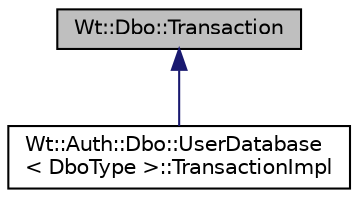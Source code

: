 digraph "Wt::Dbo::Transaction"
{
 // LATEX_PDF_SIZE
  edge [fontname="Helvetica",fontsize="10",labelfontname="Helvetica",labelfontsize="10"];
  node [fontname="Helvetica",fontsize="10",shape=record];
  Node1 [label="Wt::Dbo::Transaction",height=0.2,width=0.4,color="black", fillcolor="grey75", style="filled", fontcolor="black",tooltip="A database transaction."];
  Node1 -> Node2 [dir="back",color="midnightblue",fontsize="10",style="solid"];
  Node2 [label="Wt::Auth::Dbo::UserDatabase\l\< DboType \>::TransactionImpl",height=0.2,width=0.4,color="black", fillcolor="white", style="filled",URL="$structWt_1_1Auth_1_1Dbo_1_1UserDatabase_1_1TransactionImpl.html",tooltip=" "];
}

